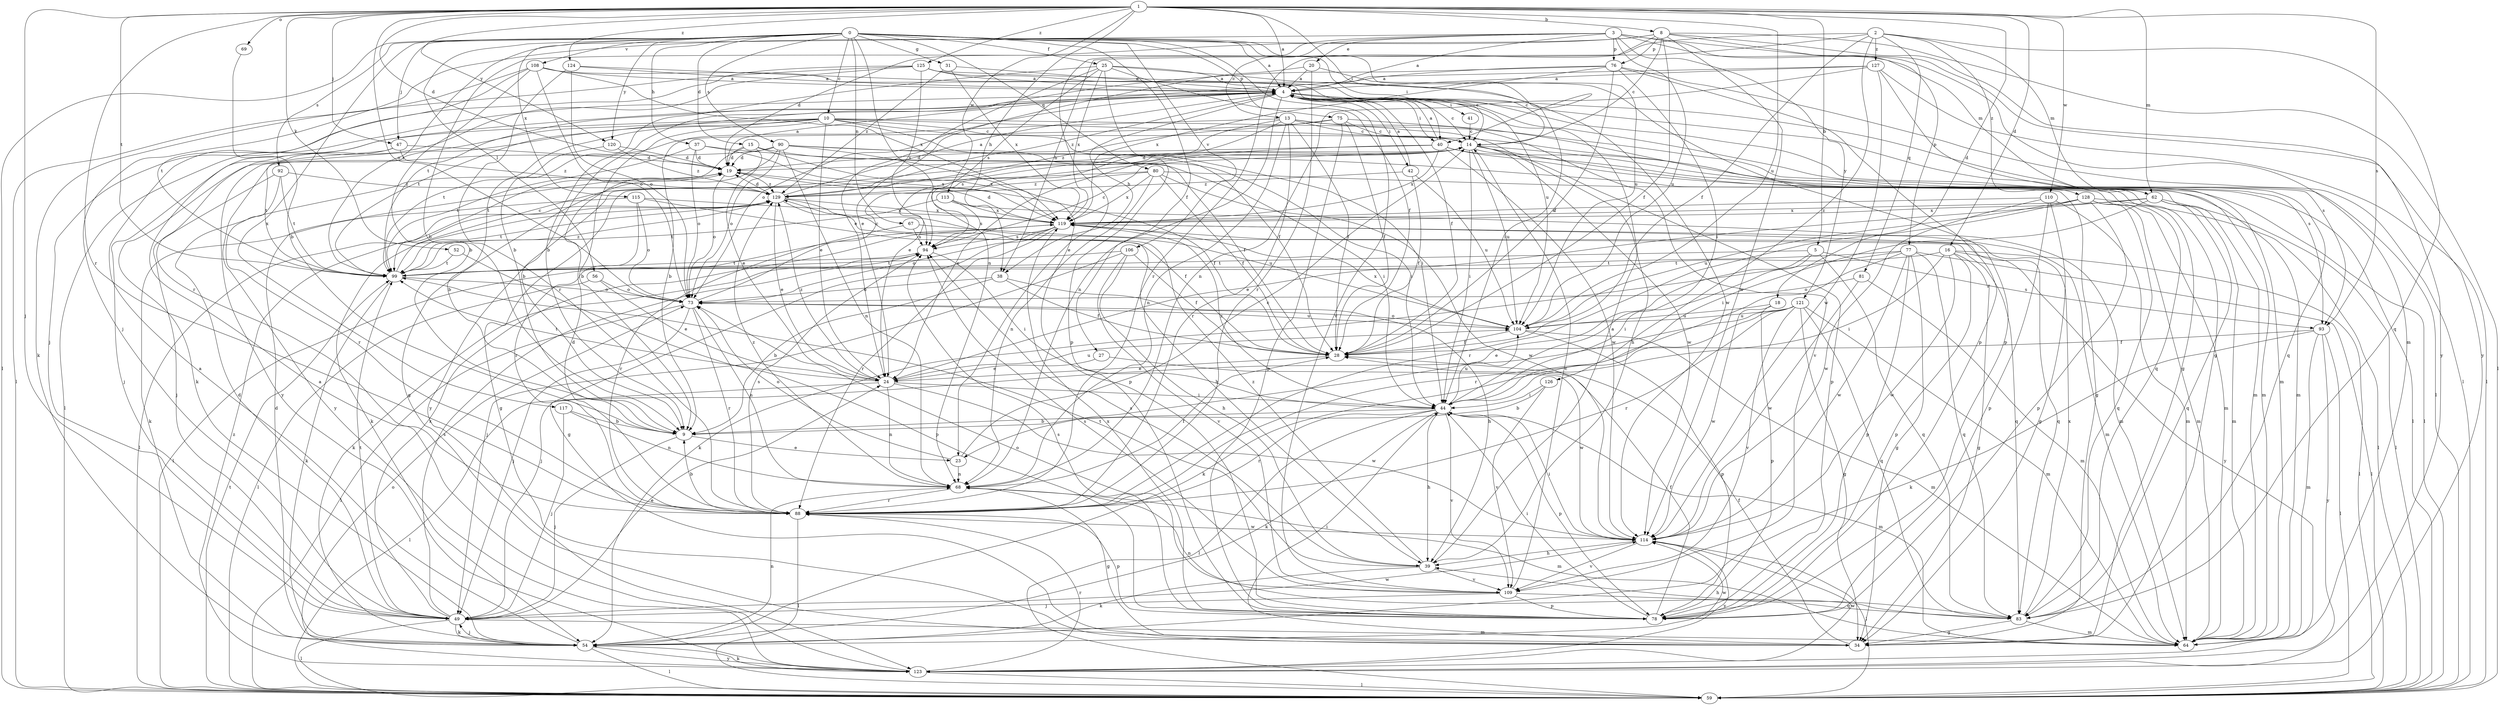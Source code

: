 strict digraph  {
0;
1;
2;
3;
4;
5;
8;
9;
10;
13;
14;
15;
16;
18;
19;
20;
23;
24;
25;
27;
28;
31;
34;
37;
38;
39;
40;
41;
42;
44;
47;
49;
52;
54;
56;
59;
62;
64;
67;
68;
69;
73;
75;
76;
77;
78;
80;
81;
83;
88;
90;
92;
93;
94;
99;
104;
106;
108;
109;
110;
113;
114;
115;
117;
119;
120;
121;
123;
124;
125;
126;
127;
128;
129;
0 -> 4  [label=a];
0 -> 10  [label=c];
0 -> 15  [label=d];
0 -> 25  [label=f];
0 -> 27  [label=f];
0 -> 31  [label=g];
0 -> 37  [label=h];
0 -> 40  [label=i];
0 -> 47  [label=j];
0 -> 56  [label=l];
0 -> 59  [label=l];
0 -> 67  [label=n];
0 -> 68  [label=n];
0 -> 75  [label=p];
0 -> 80  [label=q];
0 -> 90  [label=s];
0 -> 92  [label=s];
0 -> 104  [label=u];
0 -> 106  [label=v];
0 -> 108  [label=v];
0 -> 109  [label=v];
0 -> 115  [label=x];
0 -> 117  [label=x];
0 -> 120  [label=y];
1 -> 4  [label=a];
1 -> 5  [label=b];
1 -> 8  [label=b];
1 -> 16  [label=d];
1 -> 18  [label=d];
1 -> 19  [label=d];
1 -> 38  [label=h];
1 -> 40  [label=i];
1 -> 47  [label=j];
1 -> 49  [label=j];
1 -> 52  [label=k];
1 -> 62  [label=m];
1 -> 69  [label=o];
1 -> 73  [label=o];
1 -> 88  [label=r];
1 -> 93  [label=s];
1 -> 99  [label=t];
1 -> 104  [label=u];
1 -> 110  [label=w];
1 -> 113  [label=w];
1 -> 120  [label=y];
1 -> 124  [label=z];
1 -> 125  [label=z];
2 -> 9  [label=b];
2 -> 28  [label=f];
2 -> 38  [label=h];
2 -> 62  [label=m];
2 -> 81  [label=q];
2 -> 83  [label=q];
2 -> 126  [label=z];
2 -> 127  [label=z];
2 -> 128  [label=z];
3 -> 4  [label=a];
3 -> 13  [label=c];
3 -> 20  [label=e];
3 -> 23  [label=e];
3 -> 62  [label=m];
3 -> 64  [label=m];
3 -> 76  [label=p];
3 -> 99  [label=t];
3 -> 104  [label=u];
3 -> 121  [label=y];
3 -> 123  [label=y];
4 -> 14  [label=c];
4 -> 28  [label=f];
4 -> 34  [label=g];
4 -> 38  [label=h];
4 -> 40  [label=i];
4 -> 41  [label=i];
4 -> 42  [label=i];
4 -> 59  [label=l];
4 -> 68  [label=n];
4 -> 73  [label=o];
4 -> 83  [label=q];
4 -> 93  [label=s];
4 -> 99  [label=t];
4 -> 129  [label=z];
5 -> 23  [label=e];
5 -> 44  [label=i];
5 -> 83  [label=q];
5 -> 93  [label=s];
5 -> 99  [label=t];
8 -> 14  [label=c];
8 -> 19  [label=d];
8 -> 28  [label=f];
8 -> 49  [label=j];
8 -> 59  [label=l];
8 -> 76  [label=p];
8 -> 77  [label=p];
8 -> 88  [label=r];
8 -> 114  [label=w];
8 -> 123  [label=y];
9 -> 23  [label=e];
9 -> 49  [label=j];
10 -> 9  [label=b];
10 -> 14  [label=c];
10 -> 24  [label=e];
10 -> 28  [label=f];
10 -> 44  [label=i];
10 -> 54  [label=k];
10 -> 59  [label=l];
10 -> 64  [label=m];
10 -> 93  [label=s];
10 -> 99  [label=t];
10 -> 123  [label=y];
13 -> 9  [label=b];
13 -> 14  [label=c];
13 -> 24  [label=e];
13 -> 28  [label=f];
13 -> 39  [label=h];
13 -> 68  [label=n];
13 -> 88  [label=r];
13 -> 94  [label=s];
13 -> 109  [label=v];
14 -> 19  [label=d];
14 -> 34  [label=g];
14 -> 44  [label=i];
14 -> 59  [label=l];
14 -> 64  [label=m];
14 -> 78  [label=p];
14 -> 104  [label=u];
14 -> 114  [label=w];
14 -> 123  [label=y];
15 -> 19  [label=d];
15 -> 24  [label=e];
15 -> 28  [label=f];
15 -> 99  [label=t];
15 -> 119  [label=x];
16 -> 34  [label=g];
16 -> 44  [label=i];
16 -> 59  [label=l];
16 -> 78  [label=p];
16 -> 99  [label=t];
16 -> 114  [label=w];
16 -> 123  [label=y];
18 -> 78  [label=p];
18 -> 104  [label=u];
18 -> 114  [label=w];
19 -> 4  [label=a];
19 -> 28  [label=f];
19 -> 73  [label=o];
19 -> 129  [label=z];
20 -> 4  [label=a];
20 -> 24  [label=e];
20 -> 78  [label=p];
20 -> 88  [label=r];
23 -> 14  [label=c];
23 -> 68  [label=n];
23 -> 73  [label=o];
24 -> 44  [label=i];
24 -> 59  [label=l];
24 -> 68  [label=n];
24 -> 99  [label=t];
24 -> 104  [label=u];
24 -> 114  [label=w];
24 -> 129  [label=z];
25 -> 4  [label=a];
25 -> 9  [label=b];
25 -> 24  [label=e];
25 -> 28  [label=f];
25 -> 44  [label=i];
25 -> 78  [label=p];
25 -> 94  [label=s];
25 -> 119  [label=x];
27 -> 24  [label=e];
27 -> 114  [label=w];
28 -> 24  [label=e];
31 -> 4  [label=a];
31 -> 119  [label=x];
31 -> 129  [label=z];
34 -> 28  [label=f];
34 -> 44  [label=i];
37 -> 19  [label=d];
37 -> 44  [label=i];
37 -> 73  [label=o];
37 -> 99  [label=t];
37 -> 119  [label=x];
38 -> 9  [label=b];
38 -> 28  [label=f];
38 -> 39  [label=h];
38 -> 73  [label=o];
39 -> 4  [label=a];
39 -> 54  [label=k];
39 -> 94  [label=s];
39 -> 99  [label=t];
39 -> 109  [label=v];
39 -> 129  [label=z];
40 -> 4  [label=a];
40 -> 19  [label=d];
40 -> 24  [label=e];
40 -> 59  [label=l];
40 -> 64  [label=m];
40 -> 114  [label=w];
40 -> 119  [label=x];
41 -> 14  [label=c];
42 -> 4  [label=a];
42 -> 28  [label=f];
42 -> 104  [label=u];
42 -> 129  [label=z];
44 -> 9  [label=b];
44 -> 39  [label=h];
44 -> 54  [label=k];
44 -> 59  [label=l];
44 -> 64  [label=m];
44 -> 78  [label=p];
44 -> 88  [label=r];
44 -> 104  [label=u];
44 -> 109  [label=v];
44 -> 119  [label=x];
47 -> 19  [label=d];
47 -> 49  [label=j];
47 -> 99  [label=t];
47 -> 129  [label=z];
49 -> 19  [label=d];
49 -> 24  [label=e];
49 -> 54  [label=k];
49 -> 59  [label=l];
49 -> 64  [label=m];
49 -> 94  [label=s];
49 -> 99  [label=t];
49 -> 114  [label=w];
49 -> 119  [label=x];
52 -> 78  [label=p];
52 -> 99  [label=t];
54 -> 4  [label=a];
54 -> 19  [label=d];
54 -> 49  [label=j];
54 -> 59  [label=l];
54 -> 68  [label=n];
54 -> 114  [label=w];
54 -> 123  [label=y];
56 -> 24  [label=e];
56 -> 59  [label=l];
56 -> 73  [label=o];
59 -> 99  [label=t];
62 -> 24  [label=e];
62 -> 44  [label=i];
62 -> 59  [label=l];
62 -> 64  [label=m];
62 -> 83  [label=q];
62 -> 119  [label=x];
67 -> 83  [label=q];
67 -> 88  [label=r];
67 -> 94  [label=s];
68 -> 28  [label=f];
68 -> 34  [label=g];
68 -> 64  [label=m];
68 -> 88  [label=r];
68 -> 129  [label=z];
69 -> 9  [label=b];
73 -> 14  [label=c];
73 -> 49  [label=j];
73 -> 59  [label=l];
73 -> 68  [label=n];
73 -> 88  [label=r];
73 -> 104  [label=u];
75 -> 9  [label=b];
75 -> 14  [label=c];
75 -> 28  [label=f];
75 -> 78  [label=p];
75 -> 83  [label=q];
75 -> 129  [label=z];
76 -> 4  [label=a];
76 -> 9  [label=b];
76 -> 28  [label=f];
76 -> 44  [label=i];
76 -> 59  [label=l];
76 -> 78  [label=p];
76 -> 119  [label=x];
77 -> 34  [label=g];
77 -> 54  [label=k];
77 -> 59  [label=l];
77 -> 78  [label=p];
77 -> 83  [label=q];
77 -> 88  [label=r];
77 -> 99  [label=t];
77 -> 114  [label=w];
78 -> 28  [label=f];
78 -> 44  [label=i];
78 -> 94  [label=s];
78 -> 119  [label=x];
80 -> 28  [label=f];
80 -> 34  [label=g];
80 -> 64  [label=m];
80 -> 68  [label=n];
80 -> 114  [label=w];
80 -> 119  [label=x];
80 -> 129  [label=z];
81 -> 64  [label=m];
81 -> 73  [label=o];
81 -> 114  [label=w];
83 -> 34  [label=g];
83 -> 39  [label=h];
83 -> 64  [label=m];
83 -> 68  [label=n];
83 -> 119  [label=x];
88 -> 9  [label=b];
88 -> 19  [label=d];
88 -> 59  [label=l];
88 -> 78  [label=p];
88 -> 94  [label=s];
88 -> 114  [label=w];
90 -> 19  [label=d];
90 -> 34  [label=g];
90 -> 44  [label=i];
90 -> 64  [label=m];
90 -> 68  [label=n];
90 -> 73  [label=o];
90 -> 78  [label=p];
90 -> 123  [label=y];
92 -> 49  [label=j];
92 -> 88  [label=r];
92 -> 99  [label=t];
92 -> 129  [label=z];
93 -> 28  [label=f];
93 -> 54  [label=k];
93 -> 59  [label=l];
93 -> 64  [label=m];
93 -> 123  [label=y];
94 -> 14  [label=c];
94 -> 44  [label=i];
94 -> 54  [label=k];
94 -> 99  [label=t];
99 -> 14  [label=c];
99 -> 54  [label=k];
99 -> 73  [label=o];
99 -> 129  [label=z];
104 -> 28  [label=f];
104 -> 64  [label=m];
104 -> 73  [label=o];
104 -> 78  [label=p];
104 -> 119  [label=x];
106 -> 28  [label=f];
106 -> 39  [label=h];
106 -> 49  [label=j];
106 -> 99  [label=t];
106 -> 109  [label=v];
108 -> 4  [label=a];
108 -> 9  [label=b];
108 -> 59  [label=l];
108 -> 73  [label=o];
108 -> 99  [label=t];
108 -> 104  [label=u];
108 -> 119  [label=x];
109 -> 14  [label=c];
109 -> 49  [label=j];
109 -> 73  [label=o];
109 -> 78  [label=p];
109 -> 83  [label=q];
109 -> 94  [label=s];
110 -> 34  [label=g];
110 -> 64  [label=m];
110 -> 78  [label=p];
110 -> 114  [label=w];
110 -> 119  [label=x];
113 -> 64  [label=m];
113 -> 94  [label=s];
113 -> 99  [label=t];
113 -> 119  [label=x];
114 -> 39  [label=h];
114 -> 44  [label=i];
114 -> 59  [label=l];
114 -> 109  [label=v];
114 -> 123  [label=y];
115 -> 28  [label=f];
115 -> 54  [label=k];
115 -> 73  [label=o];
115 -> 88  [label=r];
115 -> 119  [label=x];
117 -> 9  [label=b];
117 -> 49  [label=j];
117 -> 68  [label=n];
119 -> 19  [label=d];
119 -> 34  [label=g];
119 -> 59  [label=l];
119 -> 64  [label=m];
119 -> 73  [label=o];
119 -> 83  [label=q];
119 -> 88  [label=r];
119 -> 94  [label=s];
120 -> 9  [label=b];
120 -> 19  [label=d];
120 -> 129  [label=z];
121 -> 34  [label=g];
121 -> 49  [label=j];
121 -> 54  [label=k];
121 -> 64  [label=m];
121 -> 83  [label=q];
121 -> 88  [label=r];
121 -> 104  [label=u];
121 -> 109  [label=v];
123 -> 4  [label=a];
123 -> 54  [label=k];
123 -> 59  [label=l];
123 -> 73  [label=o];
123 -> 88  [label=r];
123 -> 114  [label=w];
123 -> 129  [label=z];
124 -> 4  [label=a];
124 -> 14  [label=c];
124 -> 73  [label=o];
124 -> 88  [label=r];
125 -> 4  [label=a];
125 -> 14  [label=c];
125 -> 49  [label=j];
125 -> 54  [label=k];
125 -> 88  [label=r];
125 -> 94  [label=s];
125 -> 114  [label=w];
126 -> 9  [label=b];
126 -> 44  [label=i];
126 -> 109  [label=v];
127 -> 4  [label=a];
127 -> 34  [label=g];
127 -> 59  [label=l];
127 -> 68  [label=n];
127 -> 99  [label=t];
127 -> 114  [label=w];
128 -> 59  [label=l];
128 -> 64  [label=m];
128 -> 78  [label=p];
128 -> 83  [label=q];
128 -> 88  [label=r];
128 -> 104  [label=u];
128 -> 119  [label=x];
129 -> 4  [label=a];
129 -> 19  [label=d];
129 -> 24  [label=e];
129 -> 39  [label=h];
129 -> 54  [label=k];
129 -> 59  [label=l];
129 -> 99  [label=t];
129 -> 104  [label=u];
129 -> 119  [label=x];
}
